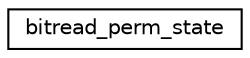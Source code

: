 digraph "Graphical Class Hierarchy"
{
  edge [fontname="Helvetica",fontsize="10",labelfontname="Helvetica",labelfontsize="10"];
  node [fontname="Helvetica",fontsize="10",shape=record];
  rankdir="LR";
  Node1 [label="bitread_perm_state",height=0.2,width=0.4,color="black", fillcolor="white", style="filled",URL="$structbitread__perm__state.html"];
}
